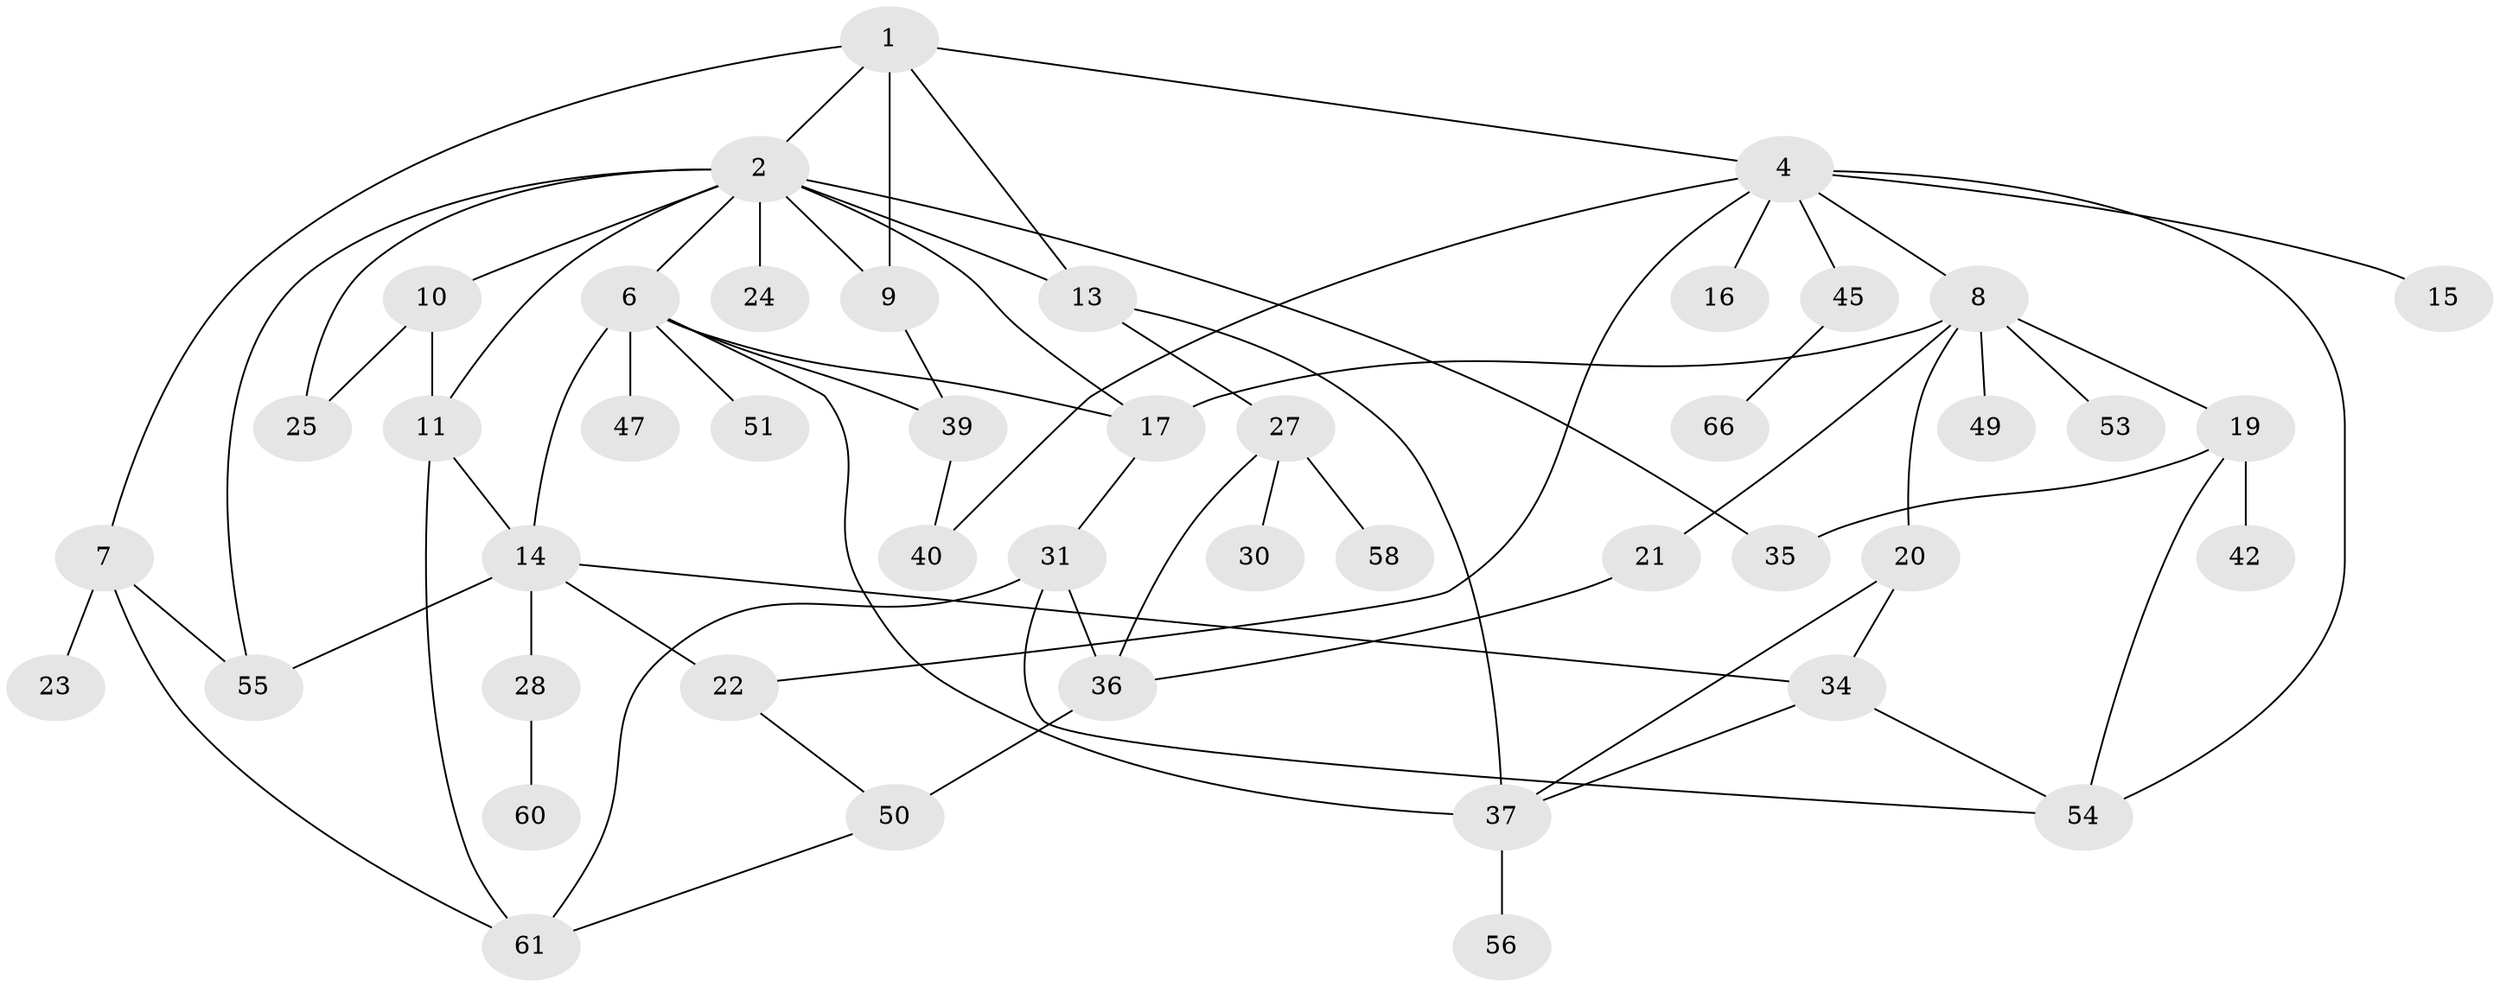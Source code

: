 // Generated by graph-tools (version 1.1) at 2025/51/02/27/25 19:51:37]
// undirected, 45 vertices, 70 edges
graph export_dot {
graph [start="1"]
  node [color=gray90,style=filled];
  1 [super="+29"];
  2 [super="+3"];
  4 [super="+5"];
  6 [super="+64"];
  7 [super="+12"];
  8 [super="+18"];
  9;
  10;
  11 [super="+26"];
  13 [super="+44"];
  14;
  15;
  16;
  17 [super="+43"];
  19 [super="+38"];
  20;
  21;
  22 [super="+65"];
  23 [super="+62"];
  24;
  25 [super="+32"];
  27 [super="+48"];
  28 [super="+67"];
  30;
  31 [super="+33"];
  34 [super="+41"];
  35;
  36 [super="+57"];
  37 [super="+69"];
  39 [super="+52"];
  40 [super="+46"];
  42;
  45 [super="+63"];
  47;
  49;
  50;
  51;
  53;
  54;
  55 [super="+59"];
  56;
  58;
  60;
  61 [super="+68"];
  66;
  1 -- 2;
  1 -- 4;
  1 -- 7;
  1 -- 13;
  1 -- 9;
  2 -- 10;
  2 -- 11;
  2 -- 35;
  2 -- 55;
  2 -- 13;
  2 -- 25;
  2 -- 6;
  2 -- 24;
  2 -- 9;
  2 -- 17;
  4 -- 22;
  4 -- 45;
  4 -- 54;
  4 -- 16;
  4 -- 8;
  4 -- 40;
  4 -- 15;
  6 -- 14 [weight=2];
  6 -- 39;
  6 -- 47;
  6 -- 51;
  6 -- 37;
  6 -- 17;
  7 -- 61;
  7 -- 55;
  7 -- 23;
  8 -- 17;
  8 -- 20;
  8 -- 49;
  8 -- 19;
  8 -- 53;
  8 -- 21;
  9 -- 39;
  10 -- 25;
  10 -- 11;
  11 -- 14;
  11 -- 61;
  13 -- 27;
  13 -- 37;
  14 -- 28;
  14 -- 55;
  14 -- 34;
  14 -- 22;
  17 -- 31;
  19 -- 42;
  19 -- 54;
  19 -- 35;
  20 -- 34;
  20 -- 37;
  21 -- 36;
  22 -- 50;
  27 -- 30;
  27 -- 58;
  27 -- 36;
  28 -- 60;
  31 -- 36 [weight=2];
  31 -- 54;
  31 -- 61;
  34 -- 54;
  34 -- 37;
  36 -- 50 [weight=2];
  37 -- 56;
  39 -- 40;
  45 -- 66;
  50 -- 61;
}
